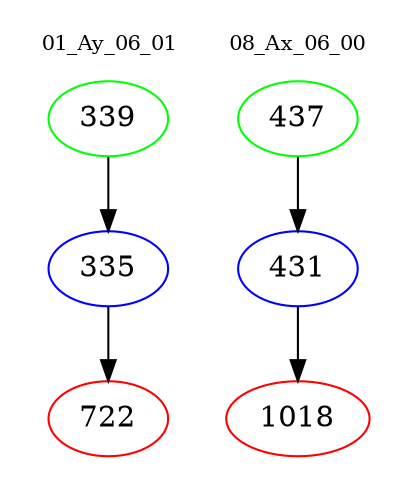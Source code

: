 digraph{
subgraph cluster_0 {
color = white
label = "01_Ay_06_01";
fontsize=10;
T0_339 [label="339", color="green"]
T0_339 -> T0_335 [color="black"]
T0_335 [label="335", color="blue"]
T0_335 -> T0_722 [color="black"]
T0_722 [label="722", color="red"]
}
subgraph cluster_1 {
color = white
label = "08_Ax_06_00";
fontsize=10;
T1_437 [label="437", color="green"]
T1_437 -> T1_431 [color="black"]
T1_431 [label="431", color="blue"]
T1_431 -> T1_1018 [color="black"]
T1_1018 [label="1018", color="red"]
}
}
